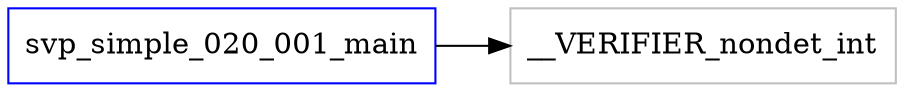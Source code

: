 digraph functioncalls {
rankdir=LR;

svp_simple_020_001_main [shape="box", color=blue];
__VERIFIER_nondet_int [label="__VERIFIER_nondet_int", shape="box", color=grey];
svp_simple_020_001_main -> __VERIFIER_nondet_int;
}
